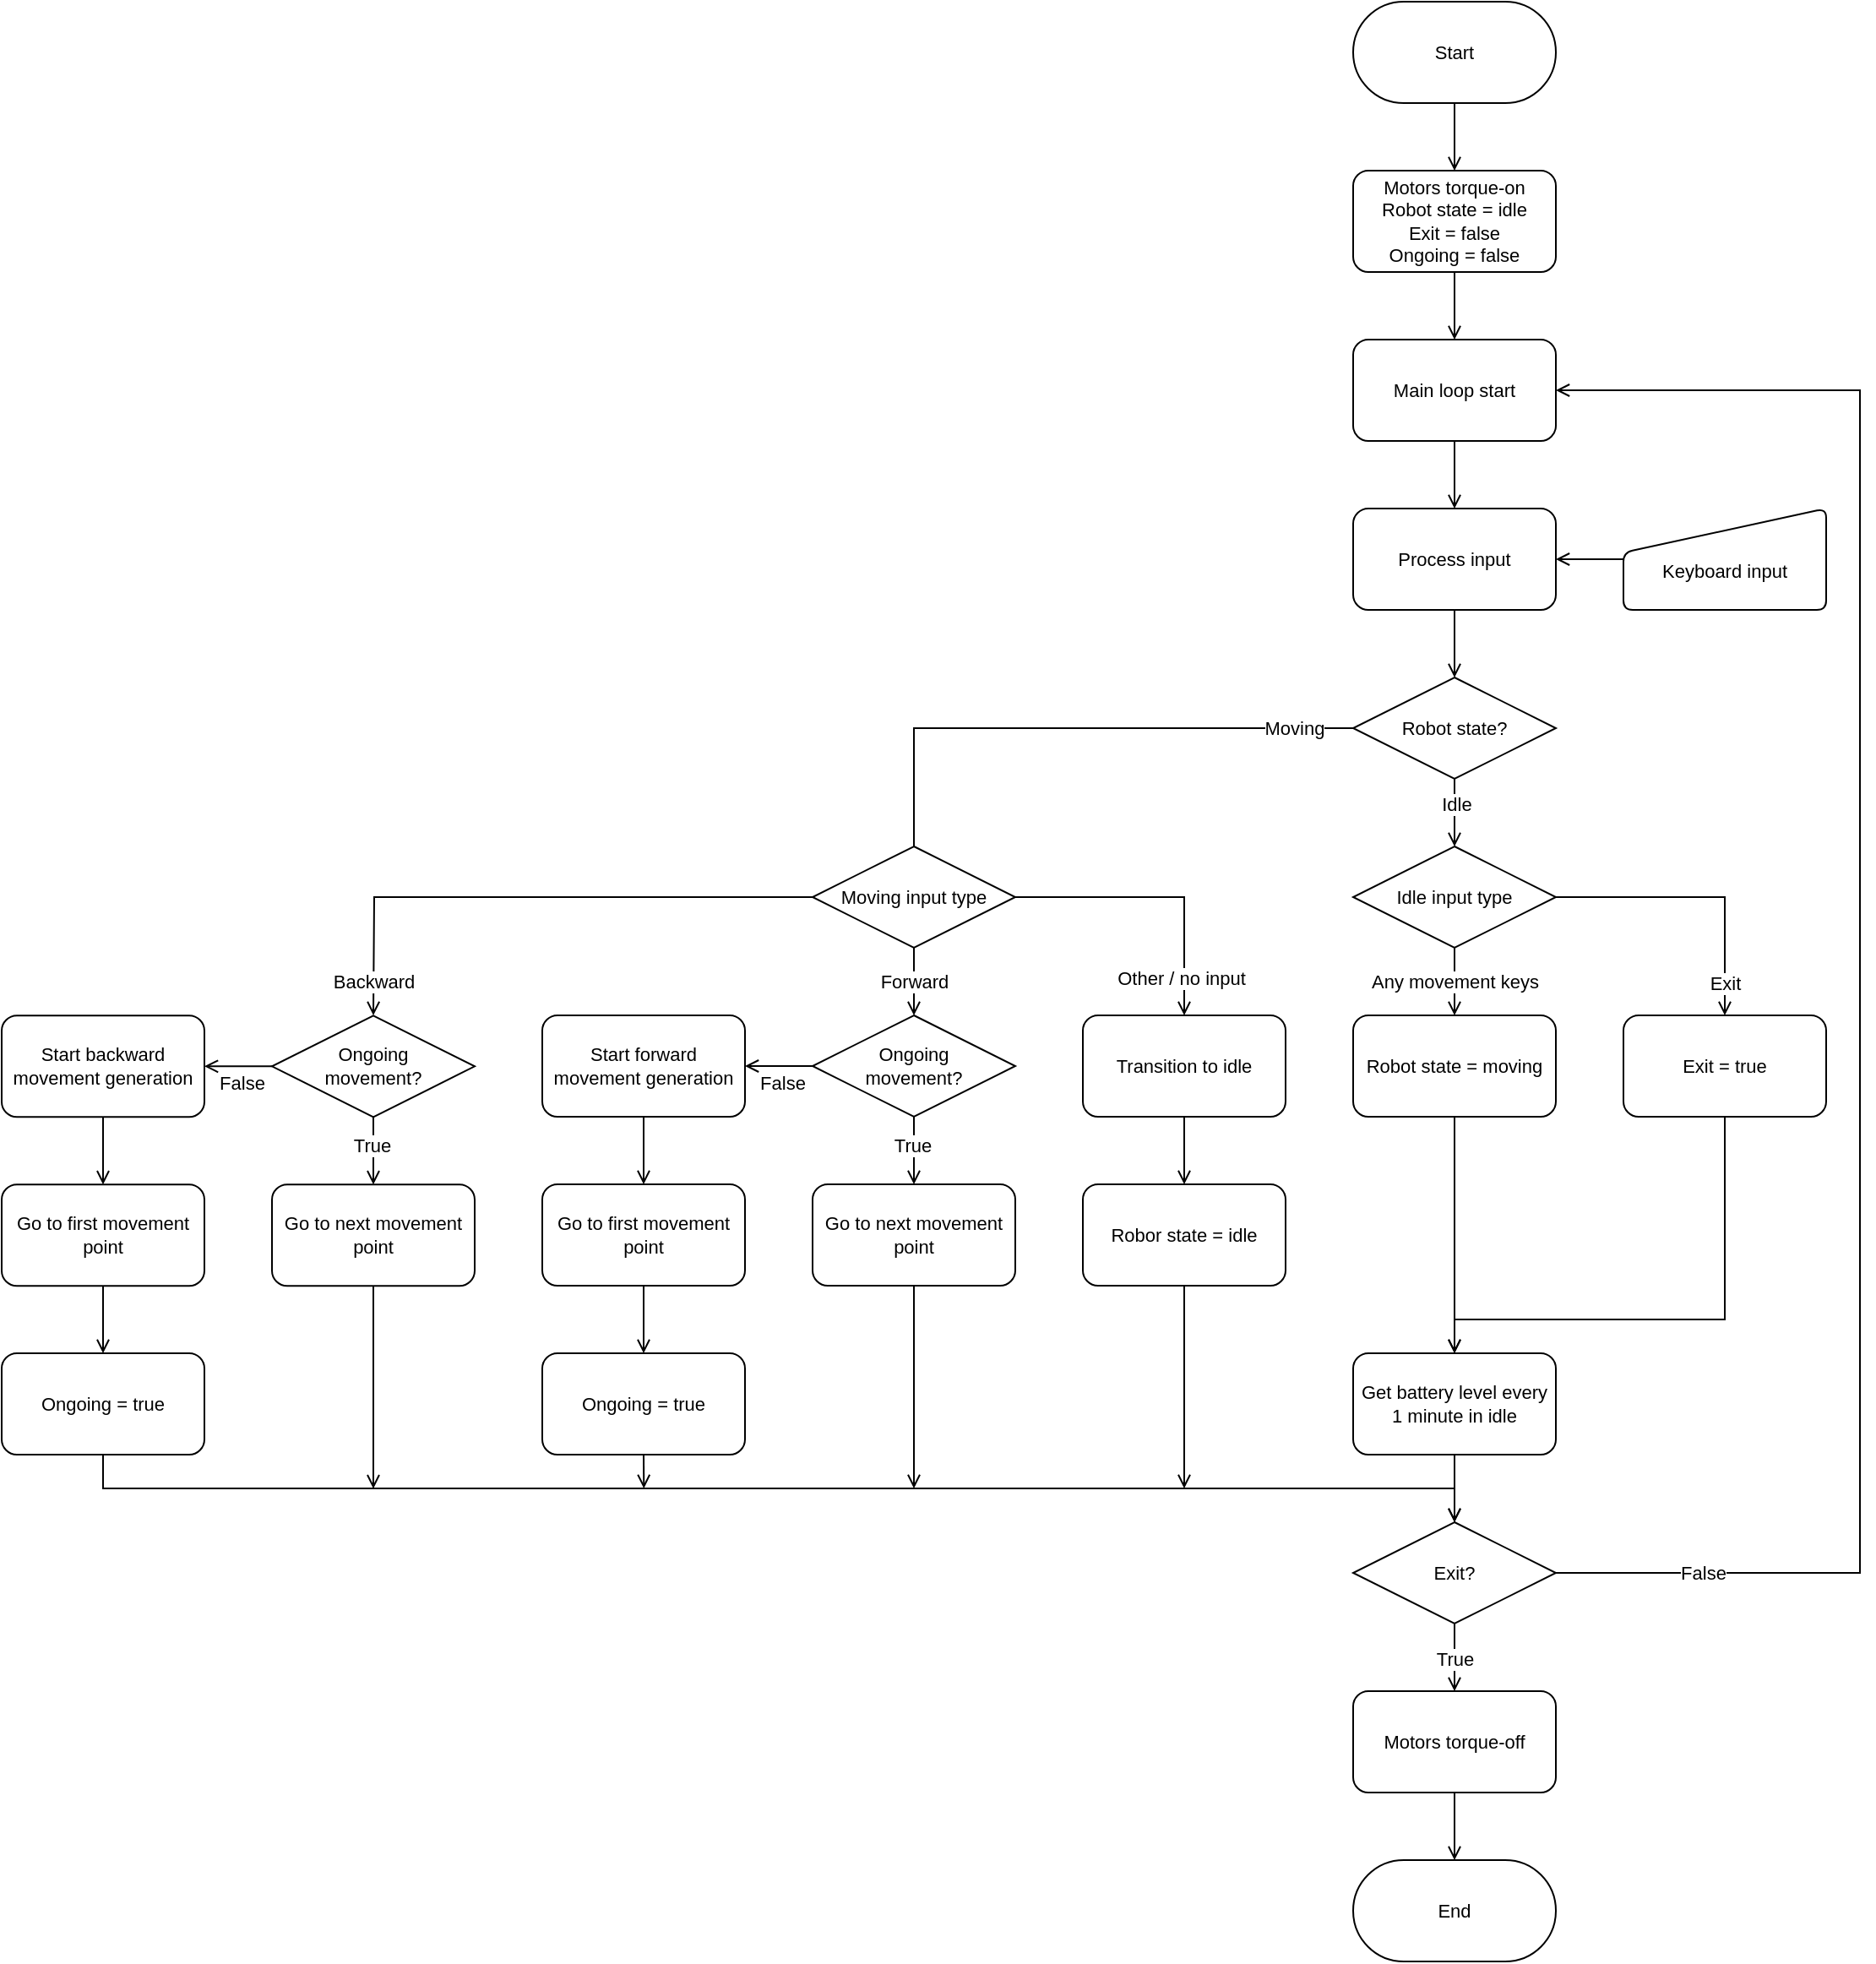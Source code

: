 <mxfile version="23.0.2" type="device">
  <diagram id="C5RBs43oDa-KdzZeNtuy" name="Page-1">
    <mxGraphModel dx="1976" dy="789" grid="1" gridSize="10" guides="1" tooltips="1" connect="1" arrows="1" fold="1" page="1" pageScale="1" pageWidth="827" pageHeight="1169" math="0" shadow="0">
      <root>
        <mxCell id="WIyWlLk6GJQsqaUBKTNV-0" />
        <mxCell id="WIyWlLk6GJQsqaUBKTNV-1" parent="WIyWlLk6GJQsqaUBKTNV-0" />
        <mxCell id="px9YrjkBuaegn1wVCmr0-8" style="edgeStyle=orthogonalEdgeStyle;shape=connector;rounded=0;orthogonalLoop=1;jettySize=auto;html=1;exitX=0.5;exitY=1;exitDx=0;exitDy=0;entryX=0.5;entryY=0;entryDx=0;entryDy=0;labelBackgroundColor=default;strokeColor=default;align=center;verticalAlign=middle;fontFamily=Helvetica;fontSize=11;fontColor=default;endArrow=open;endFill=0;" edge="1" parent="WIyWlLk6GJQsqaUBKTNV-1" source="px9YrjkBuaegn1wVCmr0-13" target="px9YrjkBuaegn1wVCmr0-2">
          <mxGeometry relative="1" as="geometry">
            <mxPoint x="560" y="180" as="sourcePoint" />
          </mxGeometry>
        </mxCell>
        <mxCell id="px9YrjkBuaegn1wVCmr0-5" style="edgeStyle=orthogonalEdgeStyle;rounded=0;orthogonalLoop=1;jettySize=auto;html=1;exitX=0.5;exitY=1;exitDx=0;exitDy=0;entryX=0.5;entryY=0;entryDx=0;entryDy=0;endArrow=open;endFill=0;fontSize=11;" edge="1" parent="WIyWlLk6GJQsqaUBKTNV-1" source="px9YrjkBuaegn1wVCmr0-2" target="px9YrjkBuaegn1wVCmr0-4">
          <mxGeometry relative="1" as="geometry" />
        </mxCell>
        <mxCell id="px9YrjkBuaegn1wVCmr0-2" value="Motors torque-on&lt;br style=&quot;font-size: 11px;&quot;&gt;Robot state = idle&lt;br style=&quot;font-size: 11px;&quot;&gt;Exit = false&lt;br style=&quot;font-size: 11px;&quot;&gt;Ongoing = false" style="rounded=1;whiteSpace=wrap;html=1;fontSize=11;" vertex="1" parent="WIyWlLk6GJQsqaUBKTNV-1">
          <mxGeometry x="500" y="200" width="120" height="60" as="geometry" />
        </mxCell>
        <mxCell id="px9YrjkBuaegn1wVCmr0-19" style="edgeStyle=orthogonalEdgeStyle;shape=connector;rounded=0;orthogonalLoop=1;jettySize=auto;html=1;exitX=0.5;exitY=1;exitDx=0;exitDy=0;labelBackgroundColor=default;strokeColor=default;align=center;verticalAlign=middle;fontFamily=Helvetica;fontSize=11;fontColor=default;endArrow=open;endFill=0;" edge="1" parent="WIyWlLk6GJQsqaUBKTNV-1" source="px9YrjkBuaegn1wVCmr0-4">
          <mxGeometry relative="1" as="geometry">
            <mxPoint x="560" y="400" as="targetPoint" />
          </mxGeometry>
        </mxCell>
        <mxCell id="px9YrjkBuaegn1wVCmr0-4" value="Main loop start" style="rounded=1;whiteSpace=wrap;html=1;fontSize=11;" vertex="1" parent="WIyWlLk6GJQsqaUBKTNV-1">
          <mxGeometry x="500" y="300" width="120" height="60" as="geometry" />
        </mxCell>
        <mxCell id="px9YrjkBuaegn1wVCmr0-16" style="edgeStyle=orthogonalEdgeStyle;shape=connector;rounded=0;orthogonalLoop=1;jettySize=auto;html=1;exitX=0.5;exitY=1;exitDx=0;exitDy=0;entryX=0.5;entryY=0;entryDx=0;entryDy=0;labelBackgroundColor=default;strokeColor=default;align=center;verticalAlign=middle;fontFamily=Helvetica;fontSize=11;fontColor=default;endArrow=open;endFill=0;" edge="1" parent="WIyWlLk6GJQsqaUBKTNV-1" source="px9YrjkBuaegn1wVCmr0-6" target="px9YrjkBuaegn1wVCmr0-15">
          <mxGeometry relative="1" as="geometry" />
        </mxCell>
        <mxCell id="px9YrjkBuaegn1wVCmr0-52" value="True" style="edgeLabel;html=1;align=center;verticalAlign=middle;resizable=0;points=[];fontSize=11;fontFamily=Helvetica;fontColor=default;" vertex="1" connectable="0" parent="px9YrjkBuaegn1wVCmr0-16">
          <mxGeometry x="0.018" relative="1" as="geometry">
            <mxPoint as="offset" />
          </mxGeometry>
        </mxCell>
        <mxCell id="px9YrjkBuaegn1wVCmr0-56" style="edgeStyle=orthogonalEdgeStyle;shape=connector;rounded=0;orthogonalLoop=1;jettySize=auto;html=1;entryX=1;entryY=0.5;entryDx=0;entryDy=0;labelBackgroundColor=default;strokeColor=default;align=center;verticalAlign=middle;fontFamily=Helvetica;fontSize=11;fontColor=default;endArrow=open;endFill=0;exitX=1;exitY=0.5;exitDx=0;exitDy=0;" edge="1" parent="WIyWlLk6GJQsqaUBKTNV-1" source="px9YrjkBuaegn1wVCmr0-6" target="px9YrjkBuaegn1wVCmr0-4">
          <mxGeometry relative="1" as="geometry">
            <mxPoint x="700" y="1020" as="sourcePoint" />
            <Array as="points">
              <mxPoint x="800" y="1030" />
              <mxPoint x="800" y="330" />
            </Array>
          </mxGeometry>
        </mxCell>
        <mxCell id="px9YrjkBuaegn1wVCmr0-57" value="False" style="edgeLabel;html=1;align=center;verticalAlign=middle;resizable=0;points=[];fontSize=11;fontFamily=Helvetica;fontColor=default;" vertex="1" connectable="0" parent="px9YrjkBuaegn1wVCmr0-56">
          <mxGeometry x="-0.837" relative="1" as="geometry">
            <mxPoint as="offset" />
          </mxGeometry>
        </mxCell>
        <mxCell id="px9YrjkBuaegn1wVCmr0-6" value="Exit?" style="rhombus;whiteSpace=wrap;html=1;fontSize=11;" vertex="1" parent="WIyWlLk6GJQsqaUBKTNV-1">
          <mxGeometry x="500" y="1000" width="120" height="60" as="geometry" />
        </mxCell>
        <mxCell id="px9YrjkBuaegn1wVCmr0-13" value="Start" style="rounded=1;whiteSpace=wrap;html=1;fontFamily=Helvetica;fontSize=11;fontColor=default;arcSize=50;" vertex="1" parent="WIyWlLk6GJQsqaUBKTNV-1">
          <mxGeometry x="500" y="100" width="120" height="60" as="geometry" />
        </mxCell>
        <mxCell id="px9YrjkBuaegn1wVCmr0-14" value="End" style="rounded=1;whiteSpace=wrap;html=1;fontFamily=Helvetica;fontSize=11;fontColor=default;arcSize=50;" vertex="1" parent="WIyWlLk6GJQsqaUBKTNV-1">
          <mxGeometry x="500" y="1200" width="120" height="60" as="geometry" />
        </mxCell>
        <mxCell id="px9YrjkBuaegn1wVCmr0-17" style="edgeStyle=orthogonalEdgeStyle;shape=connector;rounded=0;orthogonalLoop=1;jettySize=auto;html=1;exitX=0.5;exitY=1;exitDx=0;exitDy=0;entryX=0.5;entryY=0;entryDx=0;entryDy=0;labelBackgroundColor=default;strokeColor=default;align=center;verticalAlign=middle;fontFamily=Helvetica;fontSize=11;fontColor=default;endArrow=open;endFill=0;" edge="1" parent="WIyWlLk6GJQsqaUBKTNV-1" source="px9YrjkBuaegn1wVCmr0-15" target="px9YrjkBuaegn1wVCmr0-14">
          <mxGeometry relative="1" as="geometry" />
        </mxCell>
        <mxCell id="px9YrjkBuaegn1wVCmr0-15" value="Motors torque-off" style="rounded=1;whiteSpace=wrap;html=1;fontSize=11;" vertex="1" parent="WIyWlLk6GJQsqaUBKTNV-1">
          <mxGeometry x="500" y="1100" width="120" height="60" as="geometry" />
        </mxCell>
        <mxCell id="px9YrjkBuaegn1wVCmr0-20" value="" style="edgeStyle=orthogonalEdgeStyle;shape=connector;rounded=0;orthogonalLoop=1;jettySize=auto;html=1;labelBackgroundColor=default;strokeColor=default;align=center;verticalAlign=middle;fontFamily=Helvetica;fontSize=11;fontColor=default;endArrow=open;endFill=0;entryX=0.5;entryY=0;entryDx=0;entryDy=0;" edge="1" parent="WIyWlLk6GJQsqaUBKTNV-1" source="px9YrjkBuaegn1wVCmr0-18" target="px9YrjkBuaegn1wVCmr0-31">
          <mxGeometry relative="1" as="geometry">
            <mxPoint x="560" y="680" as="targetPoint" />
          </mxGeometry>
        </mxCell>
        <mxCell id="px9YrjkBuaegn1wVCmr0-21" value="Idle" style="edgeLabel;html=1;align=center;verticalAlign=middle;resizable=0;points=[];fontSize=11;fontFamily=Helvetica;fontColor=default;" vertex="1" connectable="0" parent="px9YrjkBuaegn1wVCmr0-20">
          <mxGeometry x="-0.043" relative="1" as="geometry">
            <mxPoint y="-38" as="offset" />
          </mxGeometry>
        </mxCell>
        <mxCell id="px9YrjkBuaegn1wVCmr0-58" value="Idle" style="edgeLabel;html=1;align=center;verticalAlign=middle;resizable=0;points=[];fontSize=11;fontFamily=Helvetica;fontColor=default;" vertex="1" connectable="0" parent="px9YrjkBuaegn1wVCmr0-20">
          <mxGeometry x="0.124" y="1" relative="1" as="geometry">
            <mxPoint y="-8" as="offset" />
          </mxGeometry>
        </mxCell>
        <mxCell id="px9YrjkBuaegn1wVCmr0-120" style="edgeStyle=orthogonalEdgeStyle;shape=connector;rounded=0;orthogonalLoop=1;jettySize=auto;html=1;exitX=0;exitY=0.5;exitDx=0;exitDy=0;entryX=0.5;entryY=0;entryDx=0;entryDy=0;labelBackgroundColor=default;strokeColor=default;align=center;verticalAlign=middle;fontFamily=Helvetica;fontSize=11;fontColor=default;endArrow=open;endFill=0;" edge="1" parent="WIyWlLk6GJQsqaUBKTNV-1" source="px9YrjkBuaegn1wVCmr0-18">
          <mxGeometry relative="1" as="geometry">
            <mxPoint x="500" y="580" as="sourcePoint" />
            <mxPoint x="240" y="650" as="targetPoint" />
            <Array as="points">
              <mxPoint x="240" y="530" />
            </Array>
          </mxGeometry>
        </mxCell>
        <mxCell id="px9YrjkBuaegn1wVCmr0-121" value="Moving" style="edgeLabel;html=1;align=center;verticalAlign=middle;resizable=0;points=[];fontSize=11;fontFamily=Helvetica;fontColor=default;" vertex="1" connectable="0" parent="px9YrjkBuaegn1wVCmr0-120">
          <mxGeometry x="-0.816" relative="1" as="geometry">
            <mxPoint as="offset" />
          </mxGeometry>
        </mxCell>
        <mxCell id="px9YrjkBuaegn1wVCmr0-18" value="Robot state?" style="rhombus;whiteSpace=wrap;html=1;fontSize=11;" vertex="1" parent="WIyWlLk6GJQsqaUBKTNV-1">
          <mxGeometry x="500" y="500" width="120" height="60" as="geometry" />
        </mxCell>
        <mxCell id="px9YrjkBuaegn1wVCmr0-61" style="edgeStyle=orthogonalEdgeStyle;shape=connector;rounded=0;orthogonalLoop=1;jettySize=auto;html=1;exitX=0;exitY=0.5;exitDx=0;exitDy=0;entryX=1;entryY=0.5;entryDx=0;entryDy=0;labelBackgroundColor=default;strokeColor=default;align=center;verticalAlign=middle;fontFamily=Helvetica;fontSize=11;fontColor=default;endArrow=open;endFill=0;" edge="1" parent="WIyWlLk6GJQsqaUBKTNV-1" source="px9YrjkBuaegn1wVCmr0-29" target="px9YrjkBuaegn1wVCmr0-60">
          <mxGeometry relative="1" as="geometry" />
        </mxCell>
        <mxCell id="px9YrjkBuaegn1wVCmr0-29" value="&lt;br style=&quot;font-size: 11px;&quot;&gt;Keyboard input" style="html=1;strokeWidth=1;shape=manualInput;whiteSpace=wrap;rounded=1;size=26;arcSize=11;fontFamily=Helvetica;fontSize=11;fontColor=default;" vertex="1" parent="WIyWlLk6GJQsqaUBKTNV-1">
          <mxGeometry x="660" y="400" width="120" height="60" as="geometry" />
        </mxCell>
        <mxCell id="px9YrjkBuaegn1wVCmr0-45" style="edgeStyle=orthogonalEdgeStyle;shape=connector;rounded=0;orthogonalLoop=1;jettySize=auto;html=1;exitX=0.5;exitY=1;exitDx=0;exitDy=0;entryX=0.5;entryY=0;entryDx=0;entryDy=0;labelBackgroundColor=default;strokeColor=default;align=center;verticalAlign=middle;fontFamily=Helvetica;fontSize=11;fontColor=default;endArrow=open;endFill=0;" edge="1" parent="WIyWlLk6GJQsqaUBKTNV-1" source="px9YrjkBuaegn1wVCmr0-31" target="px9YrjkBuaegn1wVCmr0-43">
          <mxGeometry relative="1" as="geometry" />
        </mxCell>
        <mxCell id="px9YrjkBuaegn1wVCmr0-46" value="Any movement keys" style="edgeLabel;html=1;align=center;verticalAlign=middle;resizable=0;points=[];fontSize=11;fontFamily=Helvetica;fontColor=default;" vertex="1" connectable="0" parent="px9YrjkBuaegn1wVCmr0-45">
          <mxGeometry x="-0.288" y="2" relative="1" as="geometry">
            <mxPoint x="-2" y="6" as="offset" />
          </mxGeometry>
        </mxCell>
        <mxCell id="px9YrjkBuaegn1wVCmr0-48" style="edgeStyle=orthogonalEdgeStyle;shape=connector;rounded=0;orthogonalLoop=1;jettySize=auto;html=1;exitX=1;exitY=0.5;exitDx=0;exitDy=0;entryX=0.5;entryY=0;entryDx=0;entryDy=0;labelBackgroundColor=default;strokeColor=default;align=center;verticalAlign=middle;fontFamily=Helvetica;fontSize=11;fontColor=default;endArrow=open;endFill=0;" edge="1" parent="WIyWlLk6GJQsqaUBKTNV-1" source="px9YrjkBuaegn1wVCmr0-31" target="px9YrjkBuaegn1wVCmr0-47">
          <mxGeometry relative="1" as="geometry" />
        </mxCell>
        <mxCell id="px9YrjkBuaegn1wVCmr0-49" value="Exit" style="edgeLabel;html=1;align=center;verticalAlign=middle;resizable=0;points=[];fontSize=11;fontFamily=Helvetica;fontColor=default;" vertex="1" connectable="0" parent="px9YrjkBuaegn1wVCmr0-48">
          <mxGeometry x="0.547" y="1" relative="1" as="geometry">
            <mxPoint x="-1" y="19" as="offset" />
          </mxGeometry>
        </mxCell>
        <mxCell id="px9YrjkBuaegn1wVCmr0-31" value="Idle input type" style="rhombus;whiteSpace=wrap;html=1;fontSize=11;" vertex="1" parent="WIyWlLk6GJQsqaUBKTNV-1">
          <mxGeometry x="500" y="600" width="120" height="60" as="geometry" />
        </mxCell>
        <mxCell id="px9YrjkBuaegn1wVCmr0-54" style="edgeStyle=orthogonalEdgeStyle;shape=connector;rounded=0;orthogonalLoop=1;jettySize=auto;html=1;exitX=0.5;exitY=1;exitDx=0;exitDy=0;labelBackgroundColor=default;strokeColor=default;align=center;verticalAlign=middle;fontFamily=Helvetica;fontSize=11;fontColor=default;endArrow=open;endFill=0;entryX=0.5;entryY=0;entryDx=0;entryDy=0;" edge="1" parent="WIyWlLk6GJQsqaUBKTNV-1" source="px9YrjkBuaegn1wVCmr0-43" target="px9YrjkBuaegn1wVCmr0-118">
          <mxGeometry relative="1" as="geometry">
            <mxPoint x="560" y="1040" as="targetPoint" />
          </mxGeometry>
        </mxCell>
        <mxCell id="px9YrjkBuaegn1wVCmr0-43" value="Robot state = moving" style="rounded=1;whiteSpace=wrap;html=1;fontFamily=Helvetica;fontSize=11;fontColor=default;" vertex="1" parent="WIyWlLk6GJQsqaUBKTNV-1">
          <mxGeometry x="500" y="700" width="120" height="60" as="geometry" />
        </mxCell>
        <mxCell id="px9YrjkBuaegn1wVCmr0-55" style="edgeStyle=orthogonalEdgeStyle;shape=connector;rounded=0;orthogonalLoop=1;jettySize=auto;html=1;exitX=0.5;exitY=1;exitDx=0;exitDy=0;labelBackgroundColor=default;strokeColor=default;align=center;verticalAlign=middle;fontFamily=Helvetica;fontSize=11;fontColor=default;endArrow=open;endFill=0;entryX=0.5;entryY=0;entryDx=0;entryDy=0;" edge="1" parent="WIyWlLk6GJQsqaUBKTNV-1" source="px9YrjkBuaegn1wVCmr0-47" target="px9YrjkBuaegn1wVCmr0-118">
          <mxGeometry relative="1" as="geometry">
            <mxPoint x="560" y="1040" as="targetPoint" />
            <Array as="points">
              <mxPoint x="720" y="880" />
              <mxPoint x="560" y="880" />
            </Array>
          </mxGeometry>
        </mxCell>
        <mxCell id="px9YrjkBuaegn1wVCmr0-47" value="Exit = true" style="rounded=1;whiteSpace=wrap;html=1;fontFamily=Helvetica;fontSize=11;fontColor=default;" vertex="1" parent="WIyWlLk6GJQsqaUBKTNV-1">
          <mxGeometry x="660" y="700" width="120" height="60" as="geometry" />
        </mxCell>
        <mxCell id="px9YrjkBuaegn1wVCmr0-62" style="edgeStyle=orthogonalEdgeStyle;shape=connector;rounded=0;orthogonalLoop=1;jettySize=auto;html=1;exitX=0.5;exitY=1;exitDx=0;exitDy=0;entryX=0.5;entryY=0;entryDx=0;entryDy=0;labelBackgroundColor=default;strokeColor=default;align=center;verticalAlign=middle;fontFamily=Helvetica;fontSize=11;fontColor=default;endArrow=open;endFill=0;" edge="1" parent="WIyWlLk6GJQsqaUBKTNV-1" source="px9YrjkBuaegn1wVCmr0-60" target="px9YrjkBuaegn1wVCmr0-18">
          <mxGeometry relative="1" as="geometry" />
        </mxCell>
        <mxCell id="px9YrjkBuaegn1wVCmr0-60" value="Process input" style="rounded=1;whiteSpace=wrap;html=1;fontSize=11;" vertex="1" parent="WIyWlLk6GJQsqaUBKTNV-1">
          <mxGeometry x="500" y="400" width="120" height="60" as="geometry" />
        </mxCell>
        <mxCell id="px9YrjkBuaegn1wVCmr0-85" style="edgeStyle=orthogonalEdgeStyle;shape=connector;rounded=0;orthogonalLoop=1;jettySize=auto;html=1;exitX=0.5;exitY=1;exitDx=0;exitDy=0;labelBackgroundColor=default;strokeColor=default;align=center;verticalAlign=middle;fontFamily=Helvetica;fontSize=11;fontColor=default;endArrow=open;endFill=0;entryX=0.5;entryY=0;entryDx=0;entryDy=0;" edge="1" parent="WIyWlLk6GJQsqaUBKTNV-1" source="px9YrjkBuaegn1wVCmr0-66" target="px9YrjkBuaegn1wVCmr0-77">
          <mxGeometry relative="1" as="geometry" />
        </mxCell>
        <mxCell id="px9YrjkBuaegn1wVCmr0-86" value="Forward" style="edgeLabel;html=1;align=center;verticalAlign=middle;resizable=0;points=[];fontSize=11;fontFamily=Helvetica;fontColor=default;" vertex="1" connectable="0" parent="px9YrjkBuaegn1wVCmr0-85">
          <mxGeometry x="-0.414" y="-3" relative="1" as="geometry">
            <mxPoint x="3" y="8" as="offset" />
          </mxGeometry>
        </mxCell>
        <mxCell id="px9YrjkBuaegn1wVCmr0-130" style="edgeStyle=orthogonalEdgeStyle;shape=connector;rounded=0;orthogonalLoop=1;jettySize=auto;html=1;exitX=0.5;exitY=1;exitDx=0;exitDy=0;entryX=0.5;entryY=0;entryDx=0;entryDy=0;labelBackgroundColor=default;strokeColor=default;align=center;verticalAlign=middle;fontFamily=Helvetica;fontSize=11;fontColor=default;endArrow=open;endFill=0;" edge="1" source="px9YrjkBuaegn1wVCmr0-134" target="px9YrjkBuaegn1wVCmr0-136" parent="px9YrjkBuaegn1wVCmr0-85">
          <mxGeometry relative="1" as="geometry" />
        </mxCell>
        <mxCell id="px9YrjkBuaegn1wVCmr0-131" value="True" style="edgeLabel;html=1;align=center;verticalAlign=middle;resizable=0;points=[];fontSize=11;fontFamily=Helvetica;fontColor=default;" vertex="1" connectable="0" parent="px9YrjkBuaegn1wVCmr0-130">
          <mxGeometry x="-0.155" y="-1" relative="1" as="geometry">
            <mxPoint as="offset" />
          </mxGeometry>
        </mxCell>
        <mxCell id="px9YrjkBuaegn1wVCmr0-109" style="edgeStyle=orthogonalEdgeStyle;shape=connector;rounded=0;orthogonalLoop=1;jettySize=auto;html=1;exitX=1;exitY=0.5;exitDx=0;exitDy=0;entryX=0.5;entryY=0;entryDx=0;entryDy=0;labelBackgroundColor=default;strokeColor=default;align=center;verticalAlign=middle;fontFamily=Helvetica;fontSize=11;fontColor=default;endArrow=open;endFill=0;" edge="1" parent="WIyWlLk6GJQsqaUBKTNV-1" source="px9YrjkBuaegn1wVCmr0-66" target="px9YrjkBuaegn1wVCmr0-75">
          <mxGeometry relative="1" as="geometry" />
        </mxCell>
        <mxCell id="px9YrjkBuaegn1wVCmr0-110" value="Other / no input" style="edgeLabel;html=1;align=center;verticalAlign=middle;resizable=0;points=[];fontSize=11;fontFamily=Helvetica;fontColor=default;" vertex="1" connectable="0" parent="px9YrjkBuaegn1wVCmr0-109">
          <mxGeometry x="0.779" relative="1" as="geometry">
            <mxPoint y="34" as="offset" />
          </mxGeometry>
        </mxCell>
        <mxCell id="px9YrjkBuaegn1wVCmr0-146" value="Other / no input" style="edgeLabel;html=1;align=center;verticalAlign=middle;resizable=0;points=[];fontSize=11;fontFamily=Helvetica;fontColor=default;" vertex="1" connectable="0" parent="px9YrjkBuaegn1wVCmr0-109">
          <mxGeometry x="0.742" y="-2" relative="1" as="geometry">
            <mxPoint as="offset" />
          </mxGeometry>
        </mxCell>
        <mxCell id="px9YrjkBuaegn1wVCmr0-142" style="edgeStyle=orthogonalEdgeStyle;shape=connector;rounded=0;orthogonalLoop=1;jettySize=auto;html=1;exitX=0;exitY=0.5;exitDx=0;exitDy=0;labelBackgroundColor=default;strokeColor=default;align=center;verticalAlign=middle;fontFamily=Helvetica;fontSize=11;fontColor=default;endArrow=open;endFill=0;" edge="1" parent="WIyWlLk6GJQsqaUBKTNV-1" source="px9YrjkBuaegn1wVCmr0-66">
          <mxGeometry relative="1" as="geometry">
            <mxPoint x="-80" y="700" as="targetPoint" />
          </mxGeometry>
        </mxCell>
        <mxCell id="px9YrjkBuaegn1wVCmr0-143" value="Backward" style="edgeLabel;html=1;align=center;verticalAlign=middle;resizable=0;points=[];fontSize=11;fontFamily=Helvetica;fontColor=default;" vertex="1" connectable="0" parent="px9YrjkBuaegn1wVCmr0-142">
          <mxGeometry x="0.823" y="1" relative="1" as="geometry">
            <mxPoint x="-1" y="9" as="offset" />
          </mxGeometry>
        </mxCell>
        <mxCell id="px9YrjkBuaegn1wVCmr0-66" value="Moving input type" style="rhombus;whiteSpace=wrap;html=1;fontSize=11;" vertex="1" parent="WIyWlLk6GJQsqaUBKTNV-1">
          <mxGeometry x="180" y="600" width="120" height="60" as="geometry" />
        </mxCell>
        <mxCell id="px9YrjkBuaegn1wVCmr0-96" style="edgeStyle=orthogonalEdgeStyle;shape=connector;rounded=0;orthogonalLoop=1;jettySize=auto;html=1;exitX=0.5;exitY=1;exitDx=0;exitDy=0;entryX=0.5;entryY=0;entryDx=0;entryDy=0;labelBackgroundColor=default;strokeColor=default;align=center;verticalAlign=middle;fontFamily=Helvetica;fontSize=11;fontColor=default;endArrow=open;endFill=0;" edge="1" parent="WIyWlLk6GJQsqaUBKTNV-1" source="px9YrjkBuaegn1wVCmr0-75" target="px9YrjkBuaegn1wVCmr0-95">
          <mxGeometry relative="1" as="geometry" />
        </mxCell>
        <mxCell id="px9YrjkBuaegn1wVCmr0-75" value="Transition to idle" style="rounded=1;whiteSpace=wrap;html=1;fontFamily=Helvetica;fontSize=11;fontColor=default;" vertex="1" parent="WIyWlLk6GJQsqaUBKTNV-1">
          <mxGeometry x="340" y="700" width="120" height="60" as="geometry" />
        </mxCell>
        <mxCell id="px9YrjkBuaegn1wVCmr0-124" style="edgeStyle=orthogonalEdgeStyle;shape=connector;rounded=0;orthogonalLoop=1;jettySize=auto;html=1;exitX=0.5;exitY=1;exitDx=0;exitDy=0;entryX=0.5;entryY=0;entryDx=0;entryDy=0;labelBackgroundColor=default;strokeColor=default;align=center;verticalAlign=middle;fontFamily=Helvetica;fontSize=11;fontColor=default;endArrow=open;endFill=0;" edge="1" parent="WIyWlLk6GJQsqaUBKTNV-1" source="px9YrjkBuaegn1wVCmr0-77" target="px9YrjkBuaegn1wVCmr0-78">
          <mxGeometry relative="1" as="geometry" />
        </mxCell>
        <mxCell id="px9YrjkBuaegn1wVCmr0-125" value="True" style="edgeLabel;html=1;align=center;verticalAlign=middle;resizable=0;points=[];fontSize=11;fontFamily=Helvetica;fontColor=default;" vertex="1" connectable="0" parent="px9YrjkBuaegn1wVCmr0-124">
          <mxGeometry x="-0.155" y="-1" relative="1" as="geometry">
            <mxPoint as="offset" />
          </mxGeometry>
        </mxCell>
        <mxCell id="px9YrjkBuaegn1wVCmr0-126" style="edgeStyle=orthogonalEdgeStyle;shape=connector;rounded=0;orthogonalLoop=1;jettySize=auto;html=1;exitX=0;exitY=0.5;exitDx=0;exitDy=0;entryX=1;entryY=0.5;entryDx=0;entryDy=0;labelBackgroundColor=default;strokeColor=default;align=center;verticalAlign=middle;fontFamily=Helvetica;fontSize=11;fontColor=default;endArrow=open;endFill=0;" edge="1" parent="WIyWlLk6GJQsqaUBKTNV-1" source="px9YrjkBuaegn1wVCmr0-77" target="px9YrjkBuaegn1wVCmr0-81">
          <mxGeometry relative="1" as="geometry" />
        </mxCell>
        <mxCell id="px9YrjkBuaegn1wVCmr0-127" value="False" style="edgeLabel;html=1;align=center;verticalAlign=middle;resizable=0;points=[];fontSize=11;fontFamily=Helvetica;fontColor=default;" vertex="1" connectable="0" parent="px9YrjkBuaegn1wVCmr0-126">
          <mxGeometry x="-0.071" y="1" relative="1" as="geometry">
            <mxPoint y="9" as="offset" />
          </mxGeometry>
        </mxCell>
        <mxCell id="px9YrjkBuaegn1wVCmr0-77" value="Ongoing&lt;br style=&quot;font-size: 11px;&quot;&gt;movement?" style="rhombus;whiteSpace=wrap;html=1;fontSize=11;" vertex="1" parent="WIyWlLk6GJQsqaUBKTNV-1">
          <mxGeometry x="180" y="700" width="120" height="60" as="geometry" />
        </mxCell>
        <mxCell id="px9YrjkBuaegn1wVCmr0-129" style="edgeStyle=orthogonalEdgeStyle;shape=connector;rounded=0;orthogonalLoop=1;jettySize=auto;html=1;exitX=0.5;exitY=1;exitDx=0;exitDy=0;labelBackgroundColor=default;strokeColor=default;align=center;verticalAlign=middle;fontFamily=Helvetica;fontSize=11;fontColor=default;endArrow=open;endFill=0;" edge="1" parent="WIyWlLk6GJQsqaUBKTNV-1" source="px9YrjkBuaegn1wVCmr0-78">
          <mxGeometry relative="1" as="geometry">
            <mxPoint x="240" y="980" as="targetPoint" />
          </mxGeometry>
        </mxCell>
        <mxCell id="px9YrjkBuaegn1wVCmr0-78" value="Go to next movement point" style="rounded=1;whiteSpace=wrap;html=1;fontFamily=Helvetica;fontSize=11;fontColor=default;" vertex="1" parent="WIyWlLk6GJQsqaUBKTNV-1">
          <mxGeometry x="180" y="800" width="120" height="60" as="geometry" />
        </mxCell>
        <mxCell id="px9YrjkBuaegn1wVCmr0-89" style="edgeStyle=orthogonalEdgeStyle;shape=connector;rounded=0;orthogonalLoop=1;jettySize=auto;html=1;exitX=0.5;exitY=1;exitDx=0;exitDy=0;entryX=0.5;entryY=0;entryDx=0;entryDy=0;labelBackgroundColor=default;strokeColor=default;align=center;verticalAlign=middle;fontFamily=Helvetica;fontSize=11;fontColor=default;endArrow=open;endFill=0;" edge="1" parent="WIyWlLk6GJQsqaUBKTNV-1" source="px9YrjkBuaegn1wVCmr0-81" target="px9YrjkBuaegn1wVCmr0-82">
          <mxGeometry relative="1" as="geometry" />
        </mxCell>
        <mxCell id="px9YrjkBuaegn1wVCmr0-81" value="Start forward &lt;br&gt;movement generation" style="rounded=1;whiteSpace=wrap;html=1;fontFamily=Helvetica;fontSize=11;fontColor=default;" vertex="1" parent="WIyWlLk6GJQsqaUBKTNV-1">
          <mxGeometry x="20" y="700" width="120" height="60" as="geometry" />
        </mxCell>
        <mxCell id="px9YrjkBuaegn1wVCmr0-91" style="edgeStyle=orthogonalEdgeStyle;shape=connector;rounded=0;orthogonalLoop=1;jettySize=auto;html=1;exitX=0.5;exitY=1;exitDx=0;exitDy=0;entryX=0.5;entryY=0;entryDx=0;entryDy=0;labelBackgroundColor=default;strokeColor=default;align=center;verticalAlign=middle;fontFamily=Helvetica;fontSize=11;fontColor=default;endArrow=open;endFill=0;" edge="1" parent="WIyWlLk6GJQsqaUBKTNV-1" source="px9YrjkBuaegn1wVCmr0-82" target="px9YrjkBuaegn1wVCmr0-90">
          <mxGeometry relative="1" as="geometry" />
        </mxCell>
        <mxCell id="px9YrjkBuaegn1wVCmr0-82" value="Go to first movement point" style="rounded=1;whiteSpace=wrap;html=1;fontFamily=Helvetica;fontSize=11;fontColor=default;" vertex="1" parent="WIyWlLk6GJQsqaUBKTNV-1">
          <mxGeometry x="20" y="800" width="120" height="60" as="geometry" />
        </mxCell>
        <mxCell id="px9YrjkBuaegn1wVCmr0-145" style="edgeStyle=orthogonalEdgeStyle;shape=connector;rounded=0;orthogonalLoop=1;jettySize=auto;html=1;exitX=0.5;exitY=1;exitDx=0;exitDy=0;labelBackgroundColor=default;strokeColor=default;align=center;verticalAlign=middle;fontFamily=Helvetica;fontSize=11;fontColor=default;endArrow=open;endFill=0;" edge="1" parent="WIyWlLk6GJQsqaUBKTNV-1" source="px9YrjkBuaegn1wVCmr0-90">
          <mxGeometry relative="1" as="geometry">
            <mxPoint x="80.143" y="980" as="targetPoint" />
          </mxGeometry>
        </mxCell>
        <mxCell id="px9YrjkBuaegn1wVCmr0-90" value="Ongoing = true" style="rounded=1;whiteSpace=wrap;html=1;fontFamily=Helvetica;fontSize=11;fontColor=default;" vertex="1" parent="WIyWlLk6GJQsqaUBKTNV-1">
          <mxGeometry x="20" y="900" width="120" height="60" as="geometry" />
        </mxCell>
        <mxCell id="px9YrjkBuaegn1wVCmr0-113" style="edgeStyle=orthogonalEdgeStyle;shape=connector;rounded=0;orthogonalLoop=1;jettySize=auto;html=1;exitX=0.5;exitY=1;exitDx=0;exitDy=0;labelBackgroundColor=default;strokeColor=default;align=center;verticalAlign=middle;fontFamily=Helvetica;fontSize=11;fontColor=default;endArrow=open;endFill=0;" edge="1" parent="WIyWlLk6GJQsqaUBKTNV-1" source="px9YrjkBuaegn1wVCmr0-95">
          <mxGeometry relative="1" as="geometry">
            <mxPoint x="400" y="980" as="targetPoint" />
            <Array as="points">
              <mxPoint x="400" y="915" />
              <mxPoint x="400" y="915" />
            </Array>
          </mxGeometry>
        </mxCell>
        <mxCell id="px9YrjkBuaegn1wVCmr0-95" value="Robor state = idle" style="rounded=1;whiteSpace=wrap;html=1;fontFamily=Helvetica;fontSize=11;fontColor=default;" vertex="1" parent="WIyWlLk6GJQsqaUBKTNV-1">
          <mxGeometry x="340" y="800" width="120" height="60" as="geometry" />
        </mxCell>
        <mxCell id="px9YrjkBuaegn1wVCmr0-119" value="" style="edgeStyle=orthogonalEdgeStyle;shape=connector;rounded=0;orthogonalLoop=1;jettySize=auto;html=1;labelBackgroundColor=default;strokeColor=default;align=center;verticalAlign=middle;fontFamily=Helvetica;fontSize=11;fontColor=default;endArrow=open;endFill=0;" edge="1" parent="WIyWlLk6GJQsqaUBKTNV-1" source="px9YrjkBuaegn1wVCmr0-118" target="px9YrjkBuaegn1wVCmr0-6">
          <mxGeometry relative="1" as="geometry" />
        </mxCell>
        <mxCell id="px9YrjkBuaegn1wVCmr0-118" value="Get battery level every 1 minute in idle" style="rounded=1;whiteSpace=wrap;html=1;fontFamily=Helvetica;fontSize=11;fontColor=default;" vertex="1" parent="WIyWlLk6GJQsqaUBKTNV-1">
          <mxGeometry x="500" y="900" width="120" height="60" as="geometry" />
        </mxCell>
        <mxCell id="px9YrjkBuaegn1wVCmr0-132" style="edgeStyle=orthogonalEdgeStyle;shape=connector;rounded=0;orthogonalLoop=1;jettySize=auto;html=1;exitX=0;exitY=0.5;exitDx=0;exitDy=0;entryX=1;entryY=0.5;entryDx=0;entryDy=0;labelBackgroundColor=default;strokeColor=default;align=center;verticalAlign=middle;fontFamily=Helvetica;fontSize=11;fontColor=default;endArrow=open;endFill=0;" edge="1" source="px9YrjkBuaegn1wVCmr0-134" target="px9YrjkBuaegn1wVCmr0-138" parent="WIyWlLk6GJQsqaUBKTNV-1">
          <mxGeometry relative="1" as="geometry" />
        </mxCell>
        <mxCell id="px9YrjkBuaegn1wVCmr0-133" value="False" style="edgeLabel;html=1;align=center;verticalAlign=middle;resizable=0;points=[];fontSize=11;fontFamily=Helvetica;fontColor=default;" vertex="1" connectable="0" parent="px9YrjkBuaegn1wVCmr0-132">
          <mxGeometry x="-0.071" y="1" relative="1" as="geometry">
            <mxPoint y="9" as="offset" />
          </mxGeometry>
        </mxCell>
        <mxCell id="px9YrjkBuaegn1wVCmr0-134" value="Ongoing&lt;br style=&quot;font-size: 11px;&quot;&gt;movement?" style="rhombus;whiteSpace=wrap;html=1;fontSize=11;" vertex="1" parent="WIyWlLk6GJQsqaUBKTNV-1">
          <mxGeometry x="-140" y="700.14" width="120" height="60" as="geometry" />
        </mxCell>
        <mxCell id="px9YrjkBuaegn1wVCmr0-135" style="edgeStyle=orthogonalEdgeStyle;shape=connector;rounded=0;orthogonalLoop=1;jettySize=auto;html=1;exitX=0.5;exitY=1;exitDx=0;exitDy=0;labelBackgroundColor=default;strokeColor=default;align=center;verticalAlign=middle;fontFamily=Helvetica;fontSize=11;fontColor=default;endArrow=open;endFill=0;" edge="1" source="px9YrjkBuaegn1wVCmr0-136" parent="WIyWlLk6GJQsqaUBKTNV-1">
          <mxGeometry relative="1" as="geometry">
            <mxPoint x="-80" y="980.14" as="targetPoint" />
          </mxGeometry>
        </mxCell>
        <mxCell id="px9YrjkBuaegn1wVCmr0-136" value="Go to next movement point" style="rounded=1;whiteSpace=wrap;html=1;fontFamily=Helvetica;fontSize=11;fontColor=default;" vertex="1" parent="WIyWlLk6GJQsqaUBKTNV-1">
          <mxGeometry x="-140" y="800.14" width="120" height="60" as="geometry" />
        </mxCell>
        <mxCell id="px9YrjkBuaegn1wVCmr0-137" style="edgeStyle=orthogonalEdgeStyle;shape=connector;rounded=0;orthogonalLoop=1;jettySize=auto;html=1;exitX=0.5;exitY=1;exitDx=0;exitDy=0;entryX=0.5;entryY=0;entryDx=0;entryDy=0;labelBackgroundColor=default;strokeColor=default;align=center;verticalAlign=middle;fontFamily=Helvetica;fontSize=11;fontColor=default;endArrow=open;endFill=0;" edge="1" source="px9YrjkBuaegn1wVCmr0-138" target="px9YrjkBuaegn1wVCmr0-140" parent="WIyWlLk6GJQsqaUBKTNV-1">
          <mxGeometry relative="1" as="geometry" />
        </mxCell>
        <mxCell id="px9YrjkBuaegn1wVCmr0-138" value="Start backward&lt;br&gt;movement generation" style="rounded=1;whiteSpace=wrap;html=1;fontFamily=Helvetica;fontSize=11;fontColor=default;" vertex="1" parent="WIyWlLk6GJQsqaUBKTNV-1">
          <mxGeometry x="-300" y="700.14" width="120" height="60" as="geometry" />
        </mxCell>
        <mxCell id="px9YrjkBuaegn1wVCmr0-139" style="edgeStyle=orthogonalEdgeStyle;shape=connector;rounded=0;orthogonalLoop=1;jettySize=auto;html=1;exitX=0.5;exitY=1;exitDx=0;exitDy=0;entryX=0.5;entryY=0;entryDx=0;entryDy=0;labelBackgroundColor=default;strokeColor=default;align=center;verticalAlign=middle;fontFamily=Helvetica;fontSize=11;fontColor=default;endArrow=open;endFill=0;" edge="1" source="px9YrjkBuaegn1wVCmr0-140" target="px9YrjkBuaegn1wVCmr0-141" parent="WIyWlLk6GJQsqaUBKTNV-1">
          <mxGeometry relative="1" as="geometry" />
        </mxCell>
        <mxCell id="px9YrjkBuaegn1wVCmr0-140" value="Go to first movement point" style="rounded=1;whiteSpace=wrap;html=1;fontFamily=Helvetica;fontSize=11;fontColor=default;" vertex="1" parent="WIyWlLk6GJQsqaUBKTNV-1">
          <mxGeometry x="-300" y="800.14" width="120" height="60" as="geometry" />
        </mxCell>
        <mxCell id="px9YrjkBuaegn1wVCmr0-144" style="edgeStyle=orthogonalEdgeStyle;shape=connector;rounded=0;orthogonalLoop=1;jettySize=auto;html=1;exitX=0.5;exitY=1;exitDx=0;exitDy=0;entryX=0.5;entryY=0;entryDx=0;entryDy=0;labelBackgroundColor=default;strokeColor=default;align=center;verticalAlign=middle;fontFamily=Helvetica;fontSize=11;fontColor=default;endArrow=open;endFill=0;" edge="1" parent="WIyWlLk6GJQsqaUBKTNV-1" source="px9YrjkBuaegn1wVCmr0-141" target="px9YrjkBuaegn1wVCmr0-6">
          <mxGeometry relative="1" as="geometry">
            <Array as="points">
              <mxPoint x="-240" y="980" />
              <mxPoint x="560" y="980" />
            </Array>
          </mxGeometry>
        </mxCell>
        <mxCell id="px9YrjkBuaegn1wVCmr0-141" value="Ongoing = true" style="rounded=1;whiteSpace=wrap;html=1;fontFamily=Helvetica;fontSize=11;fontColor=default;" vertex="1" parent="WIyWlLk6GJQsqaUBKTNV-1">
          <mxGeometry x="-300" y="900" width="120" height="60" as="geometry" />
        </mxCell>
      </root>
    </mxGraphModel>
  </diagram>
</mxfile>
